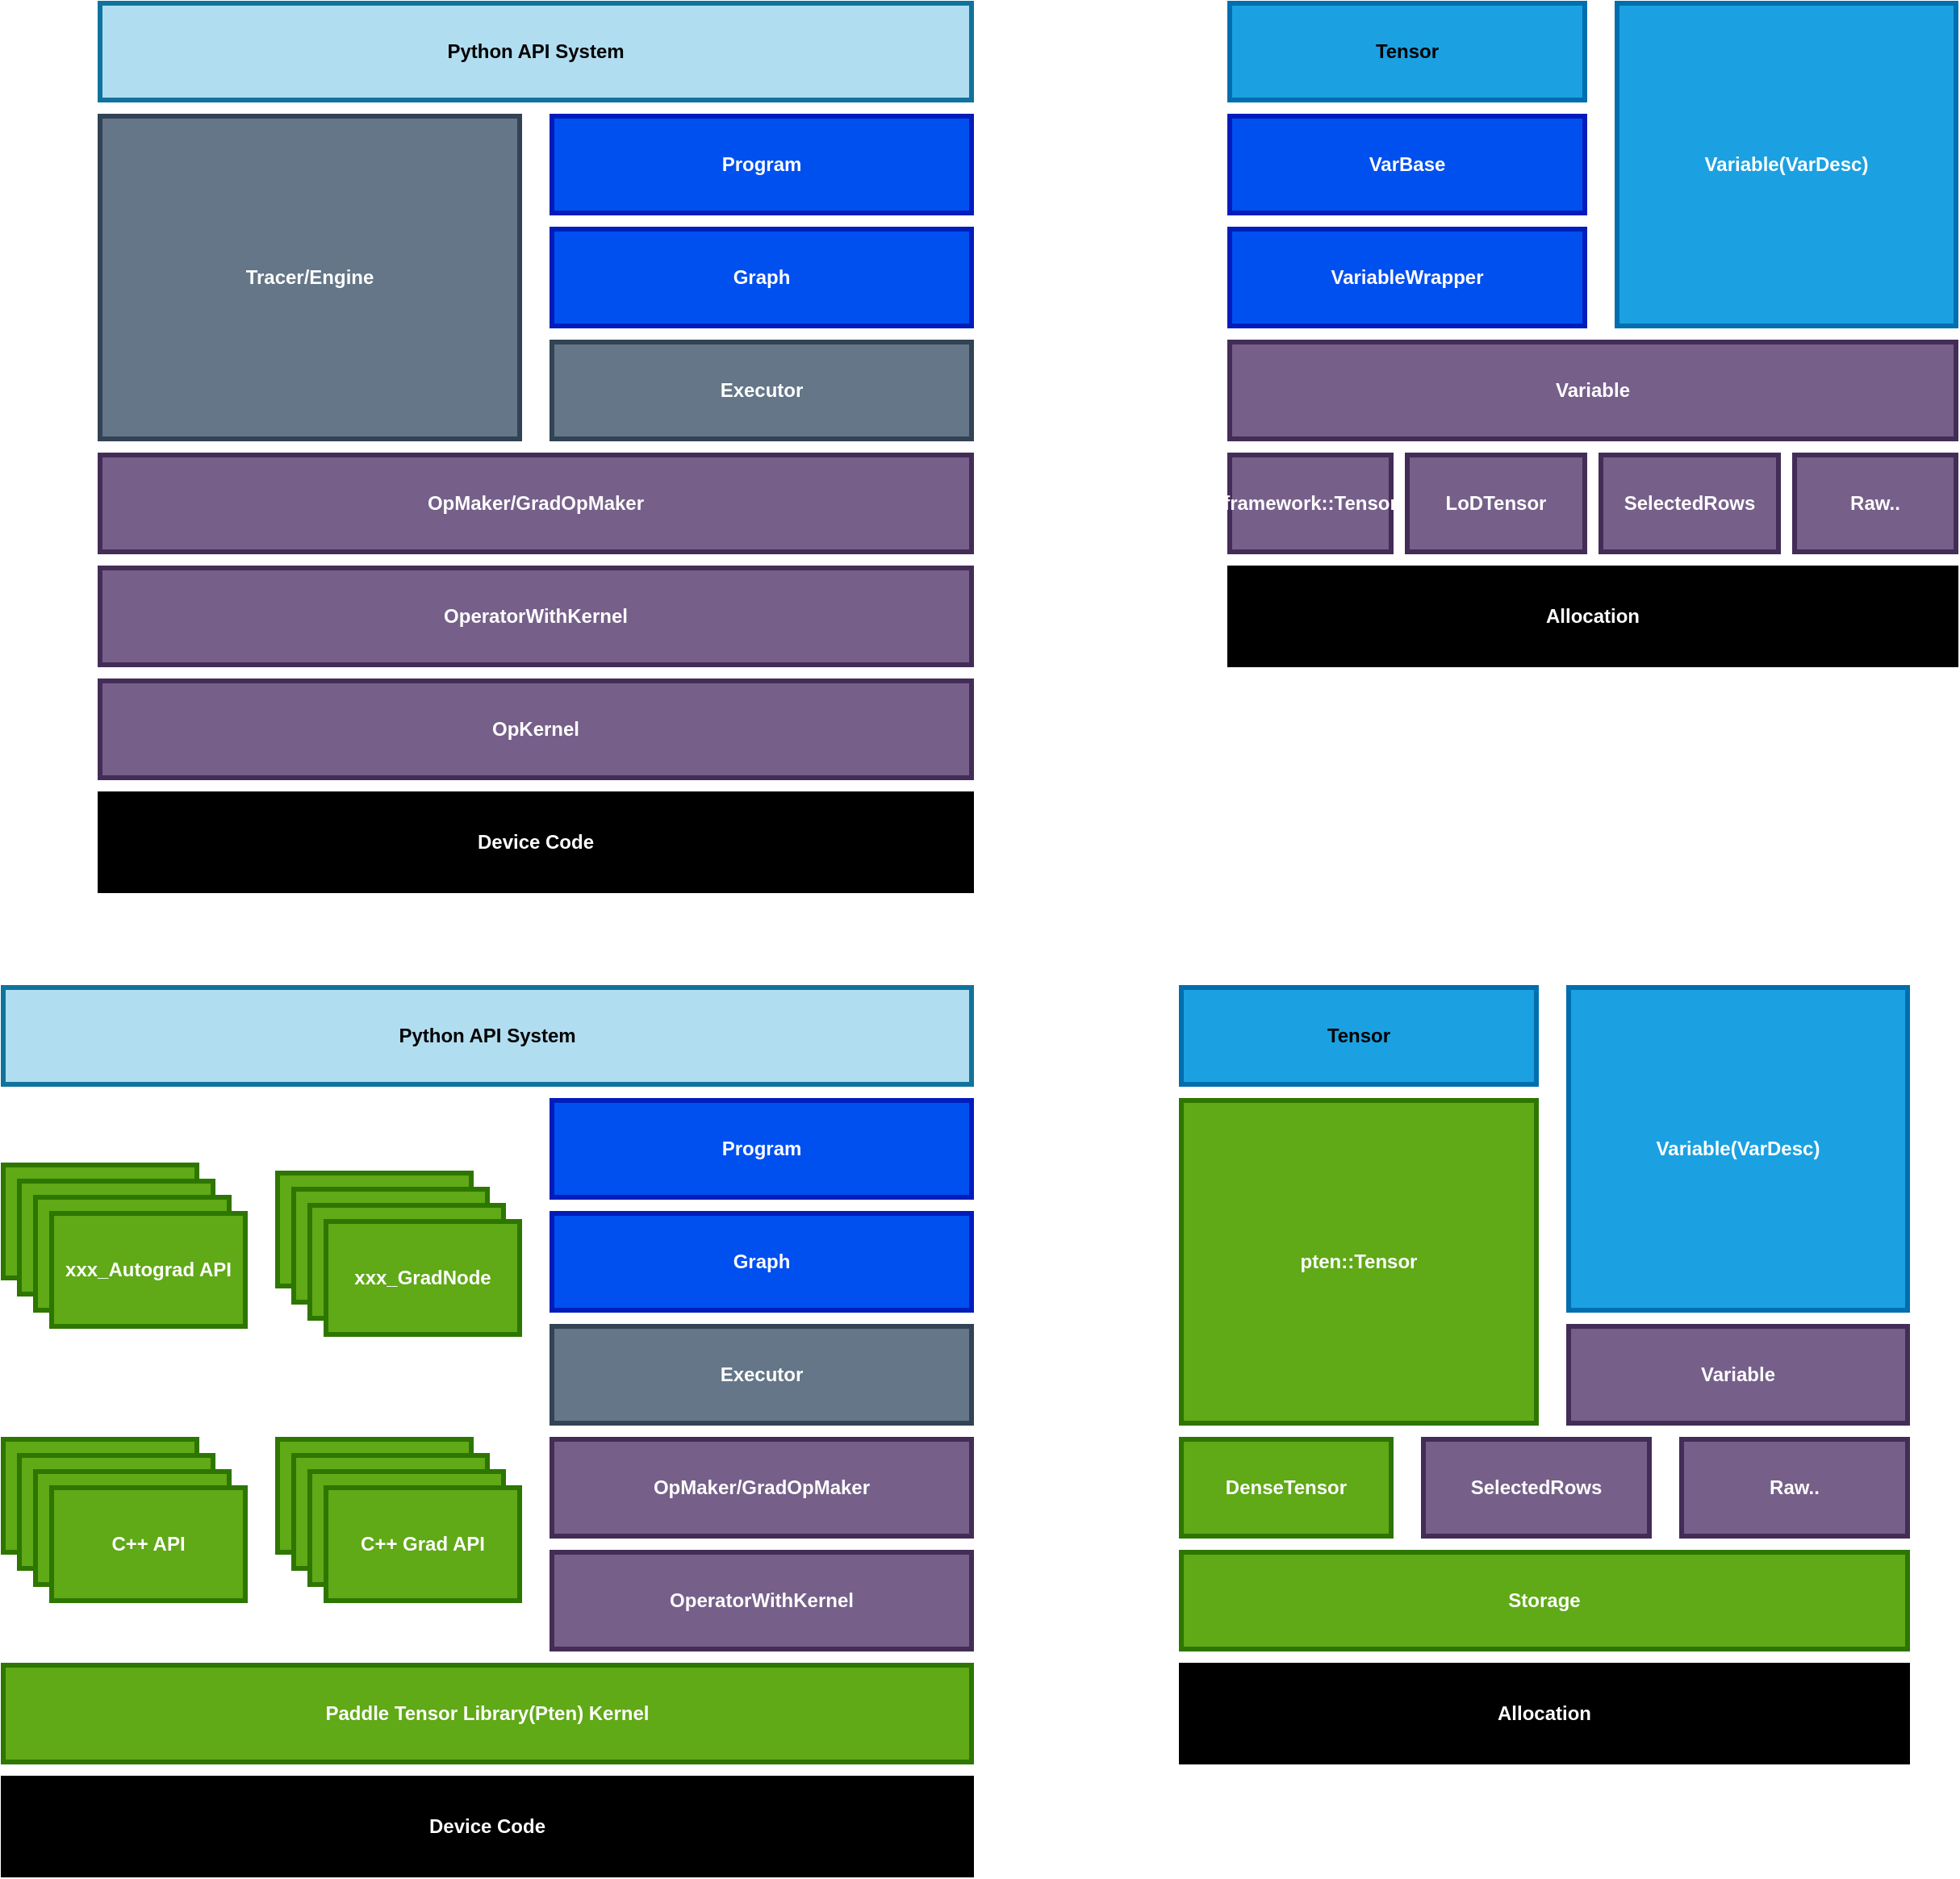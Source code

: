 <mxfile version="15.9.6" type="github">
  <diagram id="KKWoHcuoe7G9MJ5qpHvn" name="Page-1">
    <mxGraphModel dx="2066" dy="769" grid="1" gridSize="10" guides="1" tooltips="1" connect="1" arrows="1" fold="1" page="1" pageScale="1" pageWidth="850" pageHeight="1100" math="0" shadow="0">
      <root>
        <mxCell id="0" />
        <mxCell id="1" parent="0" />
        <mxCell id="aVVi5ToswDDgE1M3d0lu-2" value="Python API System" style="rounded=0;whiteSpace=wrap;html=1;fontStyle=1;strokeColor=#10739e;strokeWidth=3;fillColor=#b1ddf0;" vertex="1" parent="1">
          <mxGeometry x="160" y="150" width="540" height="60" as="geometry" />
        </mxCell>
        <mxCell id="aVVi5ToswDDgE1M3d0lu-3" value="Tracer/Engine" style="rounded=0;whiteSpace=wrap;html=1;fontStyle=1;strokeColor=#314354;strokeWidth=3;fillColor=#647687;fontColor=#ffffff;" vertex="1" parent="1">
          <mxGeometry x="160" y="220" width="260" height="200" as="geometry" />
        </mxCell>
        <mxCell id="aVVi5ToswDDgE1M3d0lu-5" value="Executor" style="rounded=0;whiteSpace=wrap;html=1;fontStyle=1;strokeColor=#314354;strokeWidth=3;fillColor=#647687;fontColor=#ffffff;" vertex="1" parent="1">
          <mxGeometry x="440" y="360" width="260" height="60" as="geometry" />
        </mxCell>
        <mxCell id="aVVi5ToswDDgE1M3d0lu-6" value="Program" style="rounded=0;whiteSpace=wrap;html=1;fontStyle=1;strokeColor=#001DBC;strokeWidth=3;fillColor=#0050ef;fontColor=#ffffff;" vertex="1" parent="1">
          <mxGeometry x="440" y="220" width="260" height="60" as="geometry" />
        </mxCell>
        <mxCell id="aVVi5ToswDDgE1M3d0lu-7" value="OperatorWithKernel" style="rounded=0;whiteSpace=wrap;html=1;fontStyle=1;strokeColor=#432D57;strokeWidth=3;fillColor=#76608a;fontColor=#ffffff;" vertex="1" parent="1">
          <mxGeometry x="160" y="500" width="540" height="60" as="geometry" />
        </mxCell>
        <mxCell id="aVVi5ToswDDgE1M3d0lu-8" value="OpKernel" style="rounded=0;whiteSpace=wrap;html=1;fontStyle=1;strokeColor=#432D57;strokeWidth=3;fillColor=#76608a;fontColor=#ffffff;" vertex="1" parent="1">
          <mxGeometry x="160" y="570" width="540" height="60" as="geometry" />
        </mxCell>
        <mxCell id="aVVi5ToswDDgE1M3d0lu-9" value="&lt;font color=&quot;#ffffff&quot;&gt;Device Code&lt;/font&gt;" style="rounded=0;whiteSpace=wrap;html=1;fontStyle=1;strokeColor=#000000;strokeWidth=3;fillColor=#000000;" vertex="1" parent="1">
          <mxGeometry x="160" y="640" width="540" height="60" as="geometry" />
        </mxCell>
        <mxCell id="aVVi5ToswDDgE1M3d0lu-10" value="Graph" style="rounded=0;whiteSpace=wrap;html=1;fontStyle=1;strokeColor=#001DBC;strokeWidth=3;fillColor=#0050ef;fontColor=#ffffff;" vertex="1" parent="1">
          <mxGeometry x="440" y="290" width="260" height="60" as="geometry" />
        </mxCell>
        <mxCell id="aVVi5ToswDDgE1M3d0lu-11" value="OpMaker/GradOpMaker" style="rounded=0;whiteSpace=wrap;html=1;fontStyle=1;strokeColor=#432D57;strokeWidth=3;fillColor=#76608a;fontColor=#ffffff;" vertex="1" parent="1">
          <mxGeometry x="160" y="430" width="540" height="60" as="geometry" />
        </mxCell>
        <mxCell id="aVVi5ToswDDgE1M3d0lu-15" value="&lt;font color=&quot;#000000&quot;&gt;Tensor&lt;/font&gt;" style="rounded=0;whiteSpace=wrap;html=1;fontColor=#ffffff;strokeColor=#006EAF;strokeWidth=3;fillColor=#1ba1e2;fontStyle=1" vertex="1" parent="1">
          <mxGeometry x="860" y="150" width="220" height="60" as="geometry" />
        </mxCell>
        <mxCell id="aVVi5ToswDDgE1M3d0lu-17" value="Variable(VarDesc)" style="rounded=0;whiteSpace=wrap;html=1;fontColor=#ffffff;strokeColor=#006EAF;strokeWidth=3;fillColor=#1ba1e2;fontStyle=1" vertex="1" parent="1">
          <mxGeometry x="1100" y="150" width="210" height="200" as="geometry" />
        </mxCell>
        <mxCell id="aVVi5ToswDDgE1M3d0lu-18" value="VariableWrapper" style="rounded=0;whiteSpace=wrap;html=1;fontColor=#ffffff;strokeColor=#001DBC;strokeWidth=3;fillColor=#0050ef;fontStyle=1" vertex="1" parent="1">
          <mxGeometry x="860" y="290" width="220" height="60" as="geometry" />
        </mxCell>
        <mxCell id="aVVi5ToswDDgE1M3d0lu-19" value="Variable" style="rounded=0;whiteSpace=wrap;html=1;fontColor=#ffffff;strokeColor=#432D57;strokeWidth=3;fillColor=#76608a;fontStyle=1" vertex="1" parent="1">
          <mxGeometry x="860" y="360" width="450" height="60" as="geometry" />
        </mxCell>
        <mxCell id="aVVi5ToswDDgE1M3d0lu-22" value="framework::Tensor" style="rounded=0;whiteSpace=wrap;html=1;fontColor=#ffffff;strokeColor=#432D57;strokeWidth=3;fillColor=#76608a;fontStyle=1" vertex="1" parent="1">
          <mxGeometry x="860" y="430" width="100" height="60" as="geometry" />
        </mxCell>
        <mxCell id="aVVi5ToswDDgE1M3d0lu-27" value="LoDTensor" style="rounded=0;whiteSpace=wrap;html=1;fontColor=#ffffff;strokeColor=#432D57;strokeWidth=3;fillColor=#76608a;fontStyle=1" vertex="1" parent="1">
          <mxGeometry x="970" y="430" width="110" height="60" as="geometry" />
        </mxCell>
        <mxCell id="aVVi5ToswDDgE1M3d0lu-28" value="SelectedRows" style="rounded=0;whiteSpace=wrap;html=1;fontColor=#ffffff;strokeColor=#432D57;strokeWidth=3;fillColor=#76608a;fontStyle=1" vertex="1" parent="1">
          <mxGeometry x="1090" y="430" width="110" height="60" as="geometry" />
        </mxCell>
        <mxCell id="aVVi5ToswDDgE1M3d0lu-29" value="Raw.." style="rounded=0;whiteSpace=wrap;html=1;fontColor=#ffffff;strokeColor=#432D57;strokeWidth=3;fillColor=#76608a;fontStyle=1" vertex="1" parent="1">
          <mxGeometry x="1210" y="430" width="100" height="60" as="geometry" />
        </mxCell>
        <mxCell id="aVVi5ToswDDgE1M3d0lu-30" value="Allocation" style="rounded=0;whiteSpace=wrap;html=1;fontColor=#FFFFFF;strokeColor=#000000;strokeWidth=3;fillColor=#000000;fontStyle=1" vertex="1" parent="1">
          <mxGeometry x="860" y="500" width="450" height="60" as="geometry" />
        </mxCell>
        <mxCell id="aVVi5ToswDDgE1M3d0lu-31" value="VarBase" style="rounded=0;whiteSpace=wrap;html=1;fontColor=#ffffff;strokeColor=#001DBC;strokeWidth=3;fillColor=#0050ef;fontStyle=1" vertex="1" parent="1">
          <mxGeometry x="860" y="220" width="220" height="60" as="geometry" />
        </mxCell>
        <mxCell id="aVVi5ToswDDgE1M3d0lu-41" value="Python API System" style="rounded=0;whiteSpace=wrap;html=1;fontStyle=1;strokeColor=#10739e;strokeWidth=3;fillColor=#b1ddf0;" vertex="1" parent="1">
          <mxGeometry x="100" y="760" width="600" height="60" as="geometry" />
        </mxCell>
        <mxCell id="aVVi5ToswDDgE1M3d0lu-43" value="Executor" style="rounded=0;whiteSpace=wrap;html=1;fontStyle=1;strokeColor=#314354;strokeWidth=3;fillColor=#647687;fontColor=#ffffff;" vertex="1" parent="1">
          <mxGeometry x="440" y="970" width="260" height="60" as="geometry" />
        </mxCell>
        <mxCell id="aVVi5ToswDDgE1M3d0lu-44" value="Program" style="rounded=0;whiteSpace=wrap;html=1;fontStyle=1;strokeColor=#001DBC;strokeWidth=3;fillColor=#0050ef;fontColor=#ffffff;" vertex="1" parent="1">
          <mxGeometry x="440" y="830" width="260" height="60" as="geometry" />
        </mxCell>
        <mxCell id="aVVi5ToswDDgE1M3d0lu-45" value="OperatorWithKernel" style="rounded=0;whiteSpace=wrap;html=1;fontStyle=1;strokeColor=#432D57;strokeWidth=3;fillColor=#76608a;fontColor=#ffffff;" vertex="1" parent="1">
          <mxGeometry x="440" y="1110" width="260" height="60" as="geometry" />
        </mxCell>
        <mxCell id="aVVi5ToswDDgE1M3d0lu-46" value="Paddle Tensor Library(Pten) Kernel" style="rounded=0;whiteSpace=wrap;html=1;fontStyle=1;strokeColor=#2D7600;strokeWidth=3;fillColor=#60a917;fontColor=#ffffff;" vertex="1" parent="1">
          <mxGeometry x="100" y="1180" width="600" height="60" as="geometry" />
        </mxCell>
        <mxCell id="aVVi5ToswDDgE1M3d0lu-47" value="&lt;font color=&quot;#ffffff&quot;&gt;Device Code&lt;/font&gt;" style="rounded=0;whiteSpace=wrap;html=1;fontStyle=1;strokeColor=#000000;strokeWidth=3;fillColor=#000000;" vertex="1" parent="1">
          <mxGeometry x="100" y="1250" width="600" height="60" as="geometry" />
        </mxCell>
        <mxCell id="aVVi5ToswDDgE1M3d0lu-48" value="Graph" style="rounded=0;whiteSpace=wrap;html=1;fontStyle=1;strokeColor=#001DBC;strokeWidth=3;fillColor=#0050ef;fontColor=#ffffff;" vertex="1" parent="1">
          <mxGeometry x="440" y="900" width="260" height="60" as="geometry" />
        </mxCell>
        <mxCell id="aVVi5ToswDDgE1M3d0lu-49" value="OpMaker/GradOpMaker" style="rounded=0;whiteSpace=wrap;html=1;fontStyle=1;strokeColor=#432D57;strokeWidth=3;fillColor=#76608a;fontColor=#ffffff;" vertex="1" parent="1">
          <mxGeometry x="440" y="1040" width="260" height="60" as="geometry" />
        </mxCell>
        <mxCell id="aVVi5ToswDDgE1M3d0lu-72" value="" style="group" vertex="1" connectable="0" parent="1">
          <mxGeometry x="100" y="1040" width="170" height="120" as="geometry" />
        </mxCell>
        <mxCell id="aVVi5ToswDDgE1M3d0lu-73" value="AutoGradAPI" style="rounded=0;whiteSpace=wrap;html=1;fontStyle=1;strokeColor=#2D7600;strokeWidth=3;fillColor=#60a917;fontColor=#ffffff;" vertex="1" parent="aVVi5ToswDDgE1M3d0lu-72">
          <mxGeometry width="120" height="70" as="geometry" />
        </mxCell>
        <mxCell id="aVVi5ToswDDgE1M3d0lu-74" value="AutoGradAPI" style="rounded=0;whiteSpace=wrap;html=1;fontStyle=1;strokeColor=#2D7600;strokeWidth=3;fillColor=#60a917;fontColor=#ffffff;" vertex="1" parent="aVVi5ToswDDgE1M3d0lu-72">
          <mxGeometry x="10" y="10" width="120" height="70" as="geometry" />
        </mxCell>
        <mxCell id="aVVi5ToswDDgE1M3d0lu-75" value="AutoGradAPI" style="rounded=0;whiteSpace=wrap;html=1;fontStyle=1;strokeColor=#2D7600;strokeWidth=3;fillColor=#60a917;fontColor=#ffffff;" vertex="1" parent="aVVi5ToswDDgE1M3d0lu-72">
          <mxGeometry x="20" y="20" width="120" height="70" as="geometry" />
        </mxCell>
        <mxCell id="aVVi5ToswDDgE1M3d0lu-76" value="C++ API" style="rounded=0;whiteSpace=wrap;html=1;fontStyle=1;strokeColor=#2D7600;strokeWidth=3;fillColor=#60a917;fontColor=#ffffff;" vertex="1" parent="aVVi5ToswDDgE1M3d0lu-72">
          <mxGeometry x="30" y="30" width="120" height="70" as="geometry" />
        </mxCell>
        <mxCell id="aVVi5ToswDDgE1M3d0lu-80" value="AutoGradAPI" style="rounded=0;whiteSpace=wrap;html=1;fontStyle=1;strokeColor=#2D7600;strokeWidth=3;fillColor=#60a917;fontColor=#ffffff;" vertex="1" parent="1">
          <mxGeometry x="270" y="875" width="120" height="70" as="geometry" />
        </mxCell>
        <mxCell id="aVVi5ToswDDgE1M3d0lu-81" value="AutoGradAPI" style="rounded=0;whiteSpace=wrap;html=1;fontStyle=1;strokeColor=#2D7600;strokeWidth=3;fillColor=#60a917;fontColor=#ffffff;" vertex="1" parent="1">
          <mxGeometry x="280" y="885" width="120" height="70" as="geometry" />
        </mxCell>
        <mxCell id="aVVi5ToswDDgE1M3d0lu-82" value="AutoGradAPI" style="rounded=0;whiteSpace=wrap;html=1;fontStyle=1;strokeColor=#2D7600;strokeWidth=3;fillColor=#60a917;fontColor=#ffffff;" vertex="1" parent="1">
          <mxGeometry x="290" y="895" width="120" height="70" as="geometry" />
        </mxCell>
        <mxCell id="aVVi5ToswDDgE1M3d0lu-83" value="xxx_GradNode" style="rounded=0;whiteSpace=wrap;html=1;fontStyle=1;strokeColor=#2D7600;strokeWidth=3;fillColor=#60a917;fontColor=#ffffff;" vertex="1" parent="1">
          <mxGeometry x="300" y="905" width="120" height="70" as="geometry" />
        </mxCell>
        <mxCell id="aVVi5ToswDDgE1M3d0lu-84" value="" style="group" vertex="1" connectable="0" parent="1">
          <mxGeometry x="270" y="1040" width="170" height="120" as="geometry" />
        </mxCell>
        <mxCell id="aVVi5ToswDDgE1M3d0lu-85" value="AutoGradAPI" style="rounded=0;whiteSpace=wrap;html=1;fontStyle=1;strokeColor=#2D7600;strokeWidth=3;fillColor=#60a917;fontColor=#ffffff;" vertex="1" parent="aVVi5ToswDDgE1M3d0lu-84">
          <mxGeometry width="120" height="70" as="geometry" />
        </mxCell>
        <mxCell id="aVVi5ToswDDgE1M3d0lu-86" value="AutoGradAPI" style="rounded=0;whiteSpace=wrap;html=1;fontStyle=1;strokeColor=#2D7600;strokeWidth=3;fillColor=#60a917;fontColor=#ffffff;" vertex="1" parent="aVVi5ToswDDgE1M3d0lu-84">
          <mxGeometry x="10" y="10" width="120" height="70" as="geometry" />
        </mxCell>
        <mxCell id="aVVi5ToswDDgE1M3d0lu-87" value="AutoGradAPI" style="rounded=0;whiteSpace=wrap;html=1;fontStyle=1;strokeColor=#2D7600;strokeWidth=3;fillColor=#60a917;fontColor=#ffffff;" vertex="1" parent="aVVi5ToswDDgE1M3d0lu-84">
          <mxGeometry x="20" y="20" width="120" height="70" as="geometry" />
        </mxCell>
        <mxCell id="aVVi5ToswDDgE1M3d0lu-88" value="C++ Grad API" style="rounded=0;whiteSpace=wrap;html=1;fontStyle=1;strokeColor=#2D7600;strokeWidth=3;fillColor=#60a917;fontColor=#ffffff;" vertex="1" parent="aVVi5ToswDDgE1M3d0lu-84">
          <mxGeometry x="30" y="30" width="120" height="70" as="geometry" />
        </mxCell>
        <mxCell id="aVVi5ToswDDgE1M3d0lu-93" value="AutoGradAPI" style="rounded=0;whiteSpace=wrap;html=1;fontStyle=1;strokeColor=#2D7600;strokeWidth=3;fillColor=#60a917;fontColor=#ffffff;" vertex="1" parent="1">
          <mxGeometry x="100" y="870" width="120" height="70" as="geometry" />
        </mxCell>
        <mxCell id="aVVi5ToswDDgE1M3d0lu-94" value="AutoGradAPI" style="rounded=0;whiteSpace=wrap;html=1;fontStyle=1;strokeColor=#2D7600;strokeWidth=3;fillColor=#60a917;fontColor=#ffffff;" vertex="1" parent="1">
          <mxGeometry x="110" y="880" width="120" height="70" as="geometry" />
        </mxCell>
        <mxCell id="aVVi5ToswDDgE1M3d0lu-95" value="AutoGradAPI" style="rounded=0;whiteSpace=wrap;html=1;fontStyle=1;strokeColor=#2D7600;strokeWidth=3;fillColor=#60a917;fontColor=#ffffff;" vertex="1" parent="1">
          <mxGeometry x="120" y="890" width="120" height="70" as="geometry" />
        </mxCell>
        <mxCell id="aVVi5ToswDDgE1M3d0lu-96" value="xxx_Autograd API" style="rounded=0;whiteSpace=wrap;html=1;fontStyle=1;strokeColor=#2D7600;strokeWidth=3;fillColor=#60a917;fontColor=#ffffff;" vertex="1" parent="1">
          <mxGeometry x="130" y="900" width="120" height="70" as="geometry" />
        </mxCell>
        <mxCell id="aVVi5ToswDDgE1M3d0lu-97" value="&lt;font color=&quot;#000000&quot;&gt;Tensor&lt;/font&gt;" style="rounded=0;whiteSpace=wrap;html=1;fontColor=#ffffff;strokeColor=#006EAF;strokeWidth=3;fillColor=#1ba1e2;fontStyle=1" vertex="1" parent="1">
          <mxGeometry x="830" y="760" width="220" height="60" as="geometry" />
        </mxCell>
        <mxCell id="aVVi5ToswDDgE1M3d0lu-98" value="Variable(VarDesc)" style="rounded=0;whiteSpace=wrap;html=1;fontColor=#ffffff;strokeColor=#006EAF;strokeWidth=3;fillColor=#1ba1e2;fontStyle=1" vertex="1" parent="1">
          <mxGeometry x="1070" y="760" width="210" height="200" as="geometry" />
        </mxCell>
        <mxCell id="aVVi5ToswDDgE1M3d0lu-100" value="Variable" style="rounded=0;whiteSpace=wrap;html=1;fontColor=#ffffff;strokeColor=#432D57;strokeWidth=3;fillColor=#76608a;fontStyle=1" vertex="1" parent="1">
          <mxGeometry x="1070" y="970" width="210" height="60" as="geometry" />
        </mxCell>
        <mxCell id="aVVi5ToswDDgE1M3d0lu-102" value="DenseTensor" style="rounded=0;whiteSpace=wrap;html=1;fontColor=#ffffff;strokeColor=#2D7600;strokeWidth=3;fillColor=#60a917;fontStyle=1" vertex="1" parent="1">
          <mxGeometry x="830" y="1040" width="130" height="60" as="geometry" />
        </mxCell>
        <mxCell id="aVVi5ToswDDgE1M3d0lu-103" value="SelectedRows" style="rounded=0;whiteSpace=wrap;html=1;fontColor=#ffffff;strokeColor=#432D57;strokeWidth=3;fillColor=#76608a;fontStyle=1" vertex="1" parent="1">
          <mxGeometry x="980" y="1040" width="140" height="60" as="geometry" />
        </mxCell>
        <mxCell id="aVVi5ToswDDgE1M3d0lu-104" value="Raw.." style="rounded=0;whiteSpace=wrap;html=1;fontColor=#ffffff;strokeColor=#432D57;strokeWidth=3;fillColor=#76608a;fontStyle=1" vertex="1" parent="1">
          <mxGeometry x="1140" y="1040" width="140" height="60" as="geometry" />
        </mxCell>
        <mxCell id="aVVi5ToswDDgE1M3d0lu-105" value="Allocation" style="rounded=0;whiteSpace=wrap;html=1;fontColor=#FFFFFF;strokeColor=#000000;strokeWidth=3;fillColor=#000000;fontStyle=1" vertex="1" parent="1">
          <mxGeometry x="830" y="1180" width="450" height="60" as="geometry" />
        </mxCell>
        <mxCell id="aVVi5ToswDDgE1M3d0lu-106" value="pten::Tensor" style="rounded=0;whiteSpace=wrap;html=1;fontColor=#ffffff;strokeColor=#2D7600;strokeWidth=3;fillColor=#60a917;fontStyle=1" vertex="1" parent="1">
          <mxGeometry x="830" y="830" width="220" height="200" as="geometry" />
        </mxCell>
        <mxCell id="aVVi5ToswDDgE1M3d0lu-107" value="Storage" style="rounded=0;whiteSpace=wrap;html=1;fontColor=#ffffff;strokeColor=#2D7600;strokeWidth=3;fillColor=#60a917;fontStyle=1" vertex="1" parent="1">
          <mxGeometry x="830" y="1110" width="450" height="60" as="geometry" />
        </mxCell>
      </root>
    </mxGraphModel>
  </diagram>
</mxfile>
